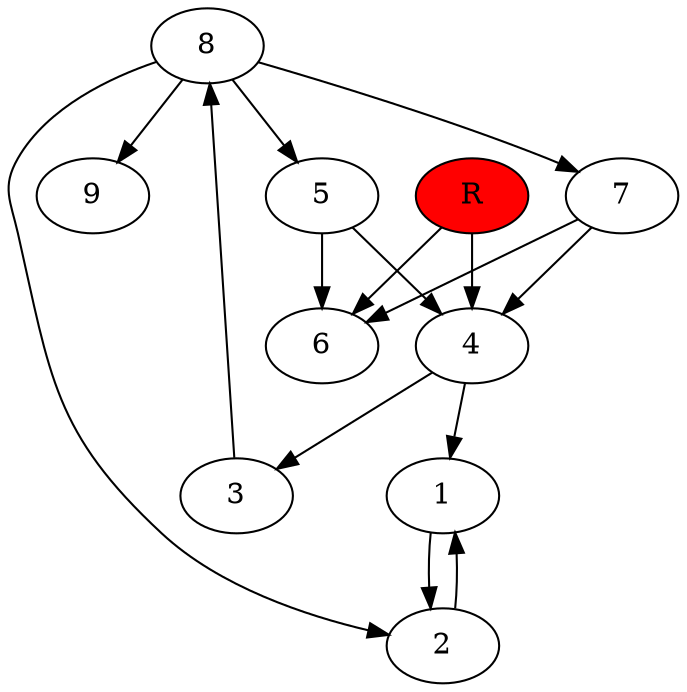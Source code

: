 digraph prb69001 {
	1
	2
	3
	4
	5
	6
	7
	8
	R [fillcolor="#ff0000" style=filled]
	1 -> 2
	2 -> 1
	3 -> 8
	4 -> 1
	4 -> 3
	5 -> 4
	5 -> 6
	7 -> 4
	7 -> 6
	8 -> 2
	8 -> 5
	8 -> 7
	8 -> 9
	R -> 4
	R -> 6
}
